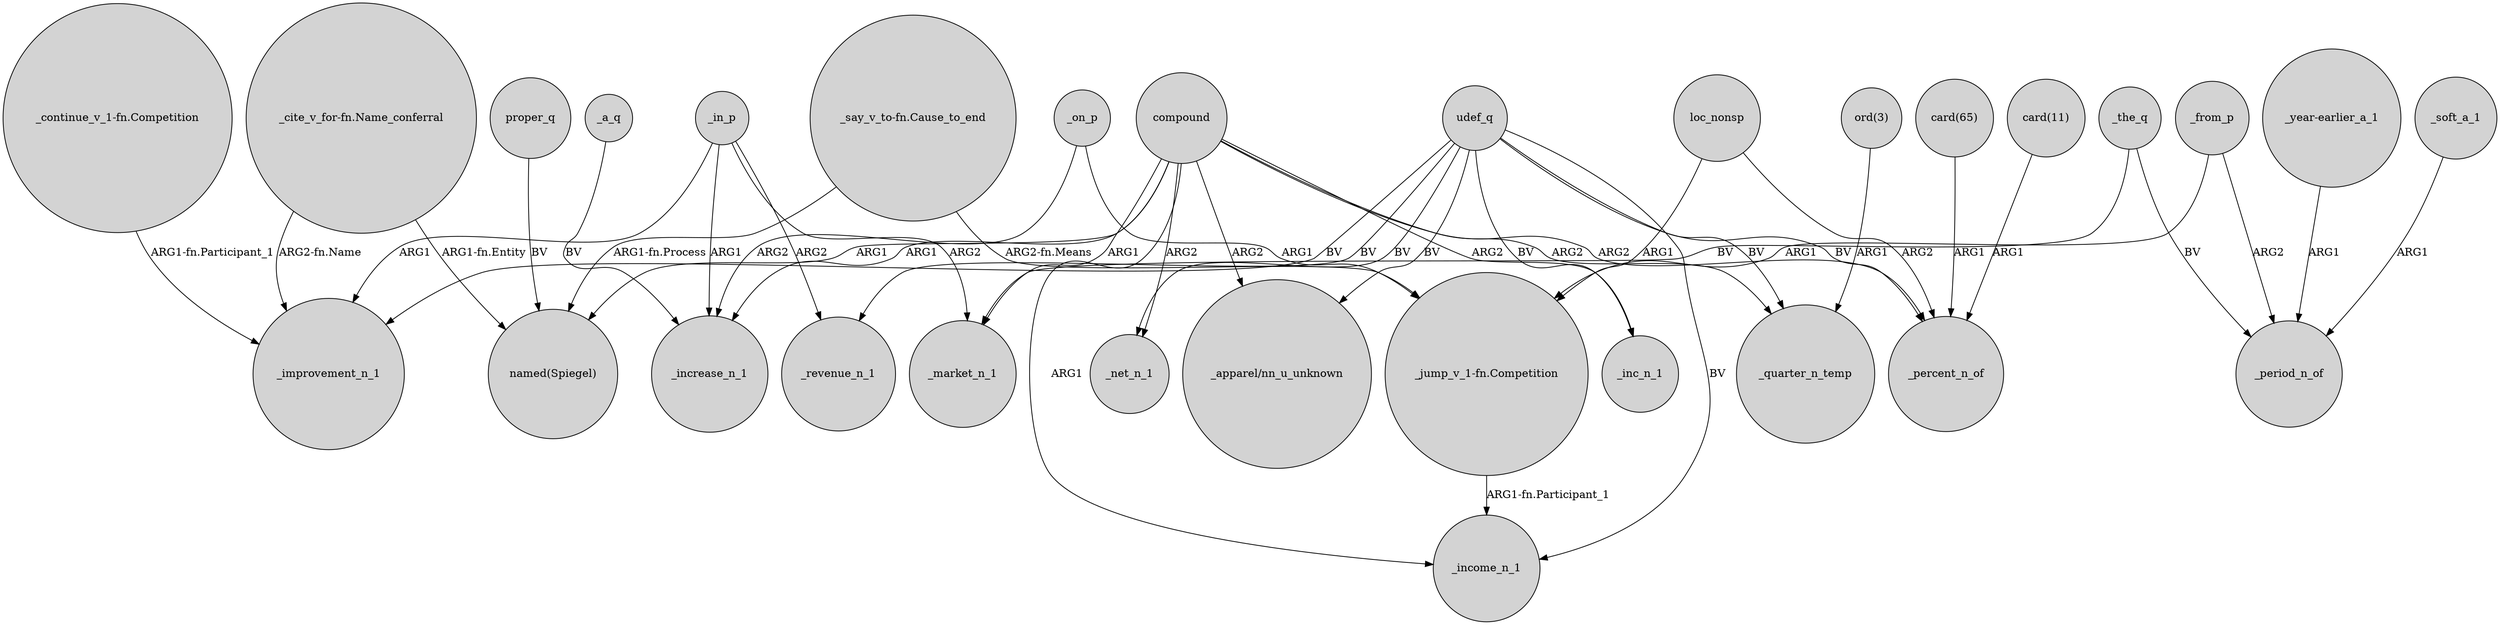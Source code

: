 digraph {
	node [shape=circle style=filled]
	"_cite_v_for-fn.Name_conferral" -> "named(Spiegel)" [label="ARG1-fn.Entity"]
	loc_nonsp -> "_jump_v_1-fn.Competition" [label=ARG1]
	compound -> _increase_n_1 [label=ARG1]
	compound -> _net_n_1 [label=ARG2]
	"ord(3)" -> _quarter_n_temp [label=ARG1]
	proper_q -> "named(Spiegel)" [label=BV]
	udef_q -> _improvement_n_1 [label=BV]
	"_say_v_to-fn.Cause_to_end" -> "named(Spiegel)" [label="ARG1-fn.Process"]
	udef_q -> _income_n_1 [label=BV]
	"_year-earlier_a_1" -> _period_n_of [label=ARG1]
	"_jump_v_1-fn.Competition" -> _income_n_1 [label="ARG1-fn.Participant_1"]
	_the_q -> _market_n_1 [label=BV]
	udef_q -> _revenue_n_1 [label=BV]
	udef_q -> "_apparel/nn_u_unknown" [label=BV]
	udef_q -> _inc_n_1 [label=BV]
	"_say_v_to-fn.Cause_to_end" -> "_jump_v_1-fn.Competition" [label="ARG2-fn.Means"]
	_in_p -> _market_n_1 [label=ARG2]
	compound -> _inc_n_1 [label=ARG2]
	compound -> _income_n_1 [label=ARG1]
	compound -> _quarter_n_temp [label=ARG2]
	_on_p -> _increase_n_1 [label=ARG2]
	udef_q -> _percent_n_of [label=BV]
	_on_p -> "_jump_v_1-fn.Competition" [label=ARG1]
	compound -> "_apparel/nn_u_unknown" [label=ARG2]
	udef_q -> _net_n_1 [label=BV]
	compound -> _percent_n_of [label=ARG2]
	"card(11)" -> _percent_n_of [label=ARG1]
	"card(65)" -> _percent_n_of [label=ARG1]
	_soft_a_1 -> _period_n_of [label=ARG1]
	_from_p -> "_jump_v_1-fn.Competition" [label=ARG1]
	_in_p -> _revenue_n_1 [label=ARG2]
	"_cite_v_for-fn.Name_conferral" -> _improvement_n_1 [label="ARG2-fn.Name"]
	"_continue_v_1-fn.Competition" -> _improvement_n_1 [label="ARG1-fn.Participant_1"]
	udef_q -> _quarter_n_temp [label=BV]
	_a_q -> _increase_n_1 [label=BV]
	_in_p -> _improvement_n_1 [label=ARG1]
	compound -> "named(Spiegel)" [label=ARG1]
	_the_q -> _period_n_of [label=BV]
	compound -> _market_n_1 [label=ARG1]
	_in_p -> _increase_n_1 [label=ARG1]
	_from_p -> _period_n_of [label=ARG2]
	loc_nonsp -> _percent_n_of [label=ARG2]
}
